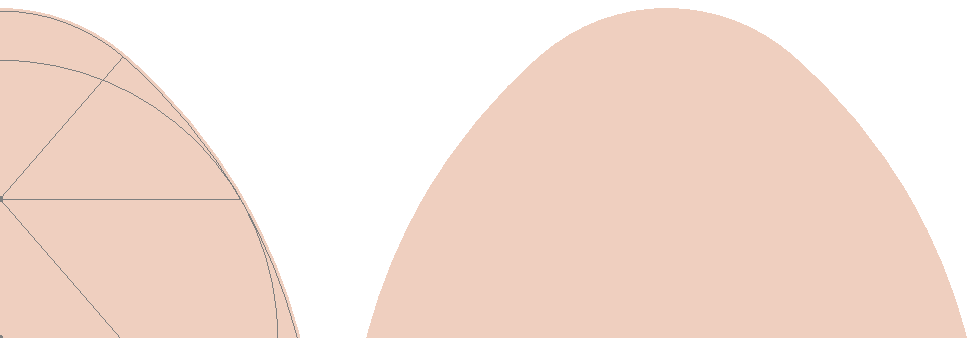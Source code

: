 \documentclass{standalone}
\usepackage{luamplib}
\begin{document}
\mplibtextextlabel{enable}
\begin{mplibcode}
beginfig(1);

path base, cup, cap, egg;

base = fullcircle scaled 200;
z0 = origin;
numeric n; n = 0;
for t = 0, 4:
    for a=-30, 30:
        z[incr n] = point t of base rotated a;
    endfor
endfor
z5 = 1/2[z2, z3];
z6 = 1/2[z4, z1];

numeric a, b, c;
a = abs(z3 - z1);
b = a - abs(z4 - z6);
c = a - abs(z4 - z5);

cup = subpath (4, 8) of fullcircle scaled 2b shifted z6;
cap = fullcircle scaled 2c shifted z5
      cutbefore (z5 -- 2[z4, z5])
      cutafter (z5 -- 2[z1, z5]);

egg = cup {up} .. z2 .. cap .. z3 .. {down} cycle;


fill egg withpen pencircle scaled 2 withcolor 3/4[1/4[red, green], white];
picture P; P = currentpicture;
fill z4 -- z5 -- z6 -- cycle withcolor 7/8[3/16[red, green], white];

drawoptions(withpen pencircle scaled 1/4 withcolor 1/2);
label.top("$\scriptstyle \sqrt 3$", 1/2[z4, z6]);
label.lft("$\scriptstyle \sqrt 4 $", z0);
label.ulft("$\scriptstyle \sqrt 7$", 1/2[z4, z5]);
draw base;  draw cap; draw cup;
draw z1 -- subpath (8, 10) of egg -- cycle;
draw z4 -- subpath (4, 6) of egg -- cycle;
draw z2 -- z3;
forsuffixes $=0, 1,4,5,6:
    draw z$ withpen pencircle scaled 2;
endfor
% dotlabels.top(1,2,3,4,5,6);
% for i=1 upto length egg: dotlabel.top(decimal i, point i of egg); endfor

drawoptions();

draw P shifted 240 right;


endfig;
\end{mplibcode}
\end{document}

